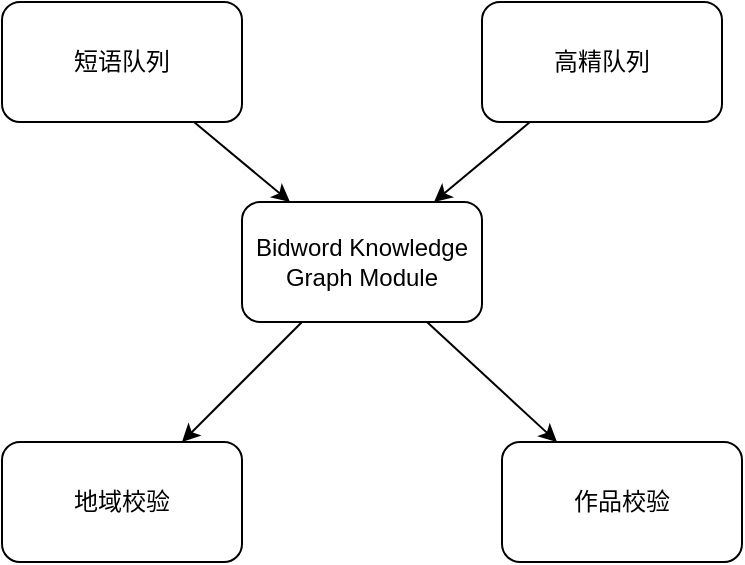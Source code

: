 <mxfile version="15.2.7" type="github">
  <diagram id="lBs2sdREDsFlxjPXYEm8" name="Page-1">
    <mxGraphModel dx="646" dy="1314" grid="1" gridSize="10" guides="1" tooltips="1" connect="1" arrows="1" fold="1" page="1" pageScale="1" pageWidth="827" pageHeight="1169" math="0" shadow="0">
      <root>
        <mxCell id="0" />
        <mxCell id="1" parent="0" />
        <mxCell id="U-Sijkbqpb-_O7jYR76d-1" value="Bidword Knowledge Graph Module" style="rounded=1;whiteSpace=wrap;html=1;" vertex="1" parent="1">
          <mxGeometry x="340" y="180" width="120" height="60" as="geometry" />
        </mxCell>
        <mxCell id="U-Sijkbqpb-_O7jYR76d-2" value="短语队列" style="rounded=1;whiteSpace=wrap;html=1;" vertex="1" parent="1">
          <mxGeometry x="220" y="80" width="120" height="60" as="geometry" />
        </mxCell>
        <mxCell id="U-Sijkbqpb-_O7jYR76d-3" value="高精队列" style="rounded=1;whiteSpace=wrap;html=1;" vertex="1" parent="1">
          <mxGeometry x="460" y="80" width="120" height="60" as="geometry" />
        </mxCell>
        <mxCell id="U-Sijkbqpb-_O7jYR76d-4" value="地域校验" style="rounded=1;whiteSpace=wrap;html=1;" vertex="1" parent="1">
          <mxGeometry x="220" y="300" width="120" height="60" as="geometry" />
        </mxCell>
        <mxCell id="U-Sijkbqpb-_O7jYR76d-5" value="作品校验" style="rounded=1;whiteSpace=wrap;html=1;" vertex="1" parent="1">
          <mxGeometry x="470" y="300" width="120" height="60" as="geometry" />
        </mxCell>
        <mxCell id="U-Sijkbqpb-_O7jYR76d-6" value="" style="endArrow=classic;html=1;" edge="1" parent="1" source="U-Sijkbqpb-_O7jYR76d-2" target="U-Sijkbqpb-_O7jYR76d-1">
          <mxGeometry width="50" height="50" relative="1" as="geometry">
            <mxPoint x="360" y="700" as="sourcePoint" />
            <mxPoint x="410" y="650" as="targetPoint" />
          </mxGeometry>
        </mxCell>
        <mxCell id="U-Sijkbqpb-_O7jYR76d-8" value="" style="endArrow=classic;html=1;" edge="1" parent="1" source="U-Sijkbqpb-_O7jYR76d-3" target="U-Sijkbqpb-_O7jYR76d-1">
          <mxGeometry width="50" height="50" relative="1" as="geometry">
            <mxPoint x="326" y="150" as="sourcePoint" />
            <mxPoint x="400" y="180" as="targetPoint" />
          </mxGeometry>
        </mxCell>
        <mxCell id="U-Sijkbqpb-_O7jYR76d-9" value="" style="endArrow=classic;html=1;" edge="1" parent="1" source="U-Sijkbqpb-_O7jYR76d-1" target="U-Sijkbqpb-_O7jYR76d-4">
          <mxGeometry width="50" height="50" relative="1" as="geometry">
            <mxPoint x="366" y="280" as="sourcePoint" />
            <mxPoint x="414" y="320" as="targetPoint" />
          </mxGeometry>
        </mxCell>
        <mxCell id="U-Sijkbqpb-_O7jYR76d-10" value="" style="endArrow=classic;html=1;" edge="1" parent="1" source="U-Sijkbqpb-_O7jYR76d-1" target="U-Sijkbqpb-_O7jYR76d-5">
          <mxGeometry width="50" height="50" relative="1" as="geometry">
            <mxPoint x="400" y="250" as="sourcePoint" />
            <mxPoint x="448" y="290" as="targetPoint" />
          </mxGeometry>
        </mxCell>
      </root>
    </mxGraphModel>
  </diagram>
</mxfile>
